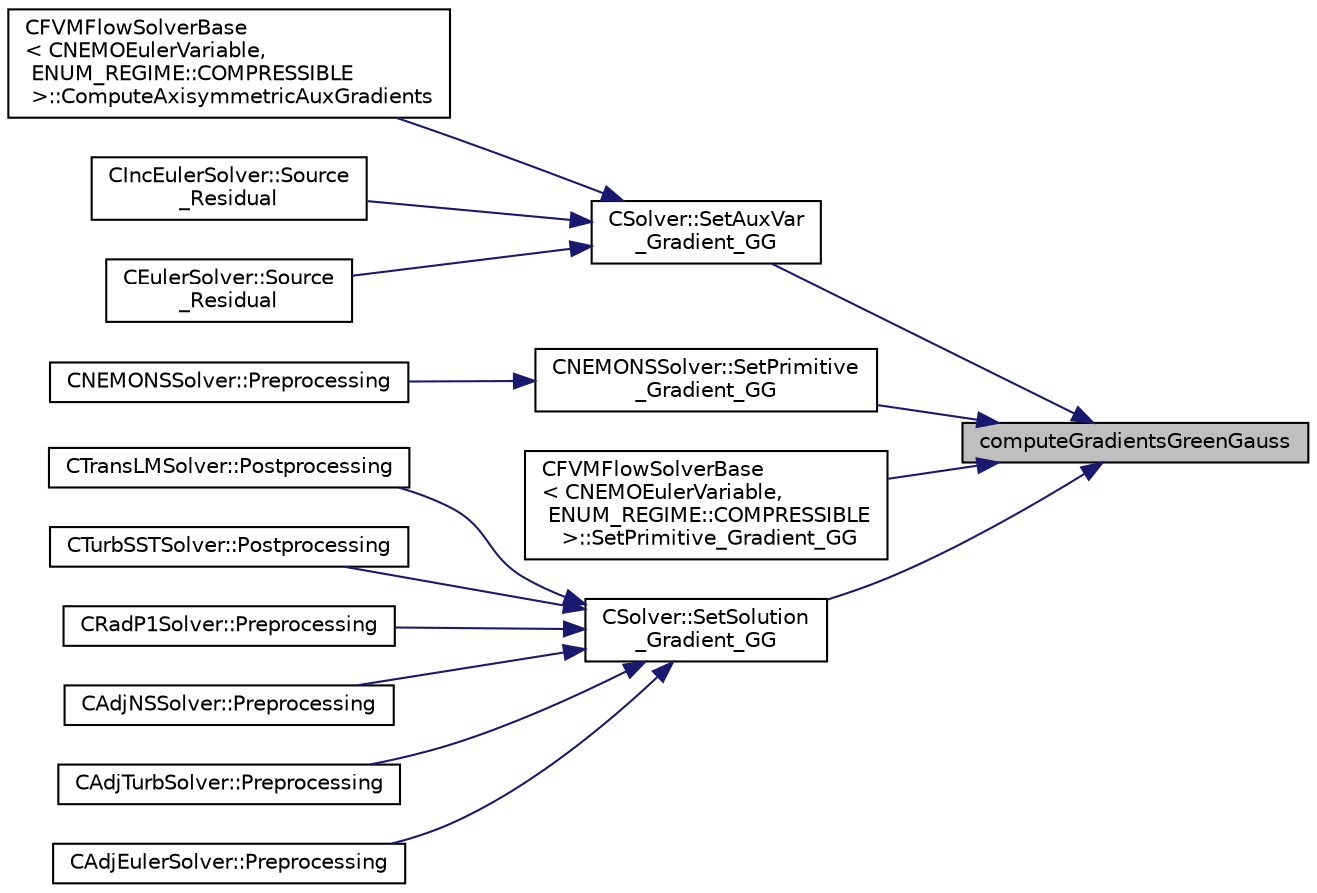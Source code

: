 digraph "computeGradientsGreenGauss"
{
 // LATEX_PDF_SIZE
  edge [fontname="Helvetica",fontsize="10",labelfontname="Helvetica",labelfontsize="10"];
  node [fontname="Helvetica",fontsize="10",shape=record];
  rankdir="RL";
  Node1 [label="computeGradientsGreenGauss",height=0.2,width=0.4,color="black", fillcolor="grey75", style="filled", fontcolor="black",tooltip="Instantiations for 2D and 3D."];
  Node1 -> Node2 [dir="back",color="midnightblue",fontsize="10",style="solid",fontname="Helvetica"];
  Node2 [label="CSolver::SetAuxVar\l_Gradient_GG",height=0.2,width=0.4,color="black", fillcolor="white", style="filled",URL="$classCSolver.html#a9236bef5eff20a24377ff3b794556ff6",tooltip="Compute the Green-Gauss gradient of the auxiliary variable."];
  Node2 -> Node3 [dir="back",color="midnightblue",fontsize="10",style="solid",fontname="Helvetica"];
  Node3 [label="CFVMFlowSolverBase\l\< CNEMOEulerVariable,\l ENUM_REGIME::COMPRESSIBLE\l \>::ComputeAxisymmetricAuxGradients",height=0.2,width=0.4,color="black", fillcolor="white", style="filled",URL="$classCFVMFlowSolverBase.html#abf2b71342ca88b29bf8569f21f0c0ca3",tooltip="Computes and sets the required auxilliary vars (and gradients) for axisymmetric flow."];
  Node2 -> Node4 [dir="back",color="midnightblue",fontsize="10",style="solid",fontname="Helvetica"];
  Node4 [label="CIncEulerSolver::Source\l_Residual",height=0.2,width=0.4,color="black", fillcolor="white", style="filled",URL="$classCIncEulerSolver.html#a5f9ced3a85731749b16d6f1bac9460f6",tooltip="Source term integration."];
  Node2 -> Node5 [dir="back",color="midnightblue",fontsize="10",style="solid",fontname="Helvetica"];
  Node5 [label="CEulerSolver::Source\l_Residual",height=0.2,width=0.4,color="black", fillcolor="white", style="filled",URL="$classCEulerSolver.html#a3173ebda0dc28e9fc17ced219fc60e9a",tooltip="Source term integration."];
  Node1 -> Node6 [dir="back",color="midnightblue",fontsize="10",style="solid",fontname="Helvetica"];
  Node6 [label="CNEMONSSolver::SetPrimitive\l_Gradient_GG",height=0.2,width=0.4,color="black", fillcolor="white", style="filled",URL="$classCNEMONSSolver.html#aed93127447e3f92ba0c25a33adef7065",tooltip="Compute the gradient of the primitive variables using Green-Gauss method, and stores the result in th..."];
  Node6 -> Node7 [dir="back",color="midnightblue",fontsize="10",style="solid",fontname="Helvetica"];
  Node7 [label="CNEMONSSolver::Preprocessing",height=0.2,width=0.4,color="black", fillcolor="white", style="filled",URL="$classCNEMONSSolver.html#aef1c13c42cd8103377619f7d94660d6a",tooltip="Restart residual and compute gradients."];
  Node1 -> Node8 [dir="back",color="midnightblue",fontsize="10",style="solid",fontname="Helvetica"];
  Node8 [label="CFVMFlowSolverBase\l\< CNEMOEulerVariable,\l ENUM_REGIME::COMPRESSIBLE\l \>::SetPrimitive_Gradient_GG",height=0.2,width=0.4,color="black", fillcolor="white", style="filled",URL="$classCFVMFlowSolverBase.html#ae26d178e6483b0ba6bad01318530fff9",tooltip="Compute the gradient of the primitive variables using Green-Gauss method, and stores the result in th..."];
  Node1 -> Node9 [dir="back",color="midnightblue",fontsize="10",style="solid",fontname="Helvetica"];
  Node9 [label="CSolver::SetSolution\l_Gradient_GG",height=0.2,width=0.4,color="black", fillcolor="white", style="filled",URL="$classCSolver.html#a1b8b8b923658b7e099dc1f5c86a1dd4d",tooltip="Compute the Green-Gauss gradient of the solution."];
  Node9 -> Node10 [dir="back",color="midnightblue",fontsize="10",style="solid",fontname="Helvetica"];
  Node10 [label="CTransLMSolver::Postprocessing",height=0.2,width=0.4,color="black", fillcolor="white", style="filled",URL="$classCTransLMSolver.html#aa2cb59dfa880122b3c0485f9d2db78c6",tooltip="Computes the effective intermtittency."];
  Node9 -> Node11 [dir="back",color="midnightblue",fontsize="10",style="solid",fontname="Helvetica"];
  Node11 [label="CTurbSSTSolver::Postprocessing",height=0.2,width=0.4,color="black", fillcolor="white", style="filled",URL="$classCTurbSSTSolver.html#a9f9394f05aa34e96e4bf2dd00447789a",tooltip="Computes the eddy viscosity."];
  Node9 -> Node12 [dir="back",color="midnightblue",fontsize="10",style="solid",fontname="Helvetica"];
  Node12 [label="CRadP1Solver::Preprocessing",height=0.2,width=0.4,color="black", fillcolor="white", style="filled",URL="$classCRadP1Solver.html#a34c7a29cb038e85c793685b1a76edac6",tooltip="Restart residual and compute gradients."];
  Node9 -> Node13 [dir="back",color="midnightblue",fontsize="10",style="solid",fontname="Helvetica"];
  Node13 [label="CAdjNSSolver::Preprocessing",height=0.2,width=0.4,color="black", fillcolor="white", style="filled",URL="$classCAdjNSSolver.html#a0669f6fb8ef7cd7800d151d4aff7d3f6",tooltip="Restart residual and compute gradients."];
  Node9 -> Node14 [dir="back",color="midnightblue",fontsize="10",style="solid",fontname="Helvetica"];
  Node14 [label="CAdjTurbSolver::Preprocessing",height=0.2,width=0.4,color="black", fillcolor="white", style="filled",URL="$classCAdjTurbSolver.html#a2ed1cbeeeaaeb94ba0e6c9103459b1fe",tooltip="Initializate the residual vectors."];
  Node9 -> Node15 [dir="back",color="midnightblue",fontsize="10",style="solid",fontname="Helvetica"];
  Node15 [label="CAdjEulerSolver::Preprocessing",height=0.2,width=0.4,color="black", fillcolor="white", style="filled",URL="$classCAdjEulerSolver.html#a64baf8c7af6006bdc4ad0919f7c2507a",tooltip="Initialize the residual vectors."];
}
